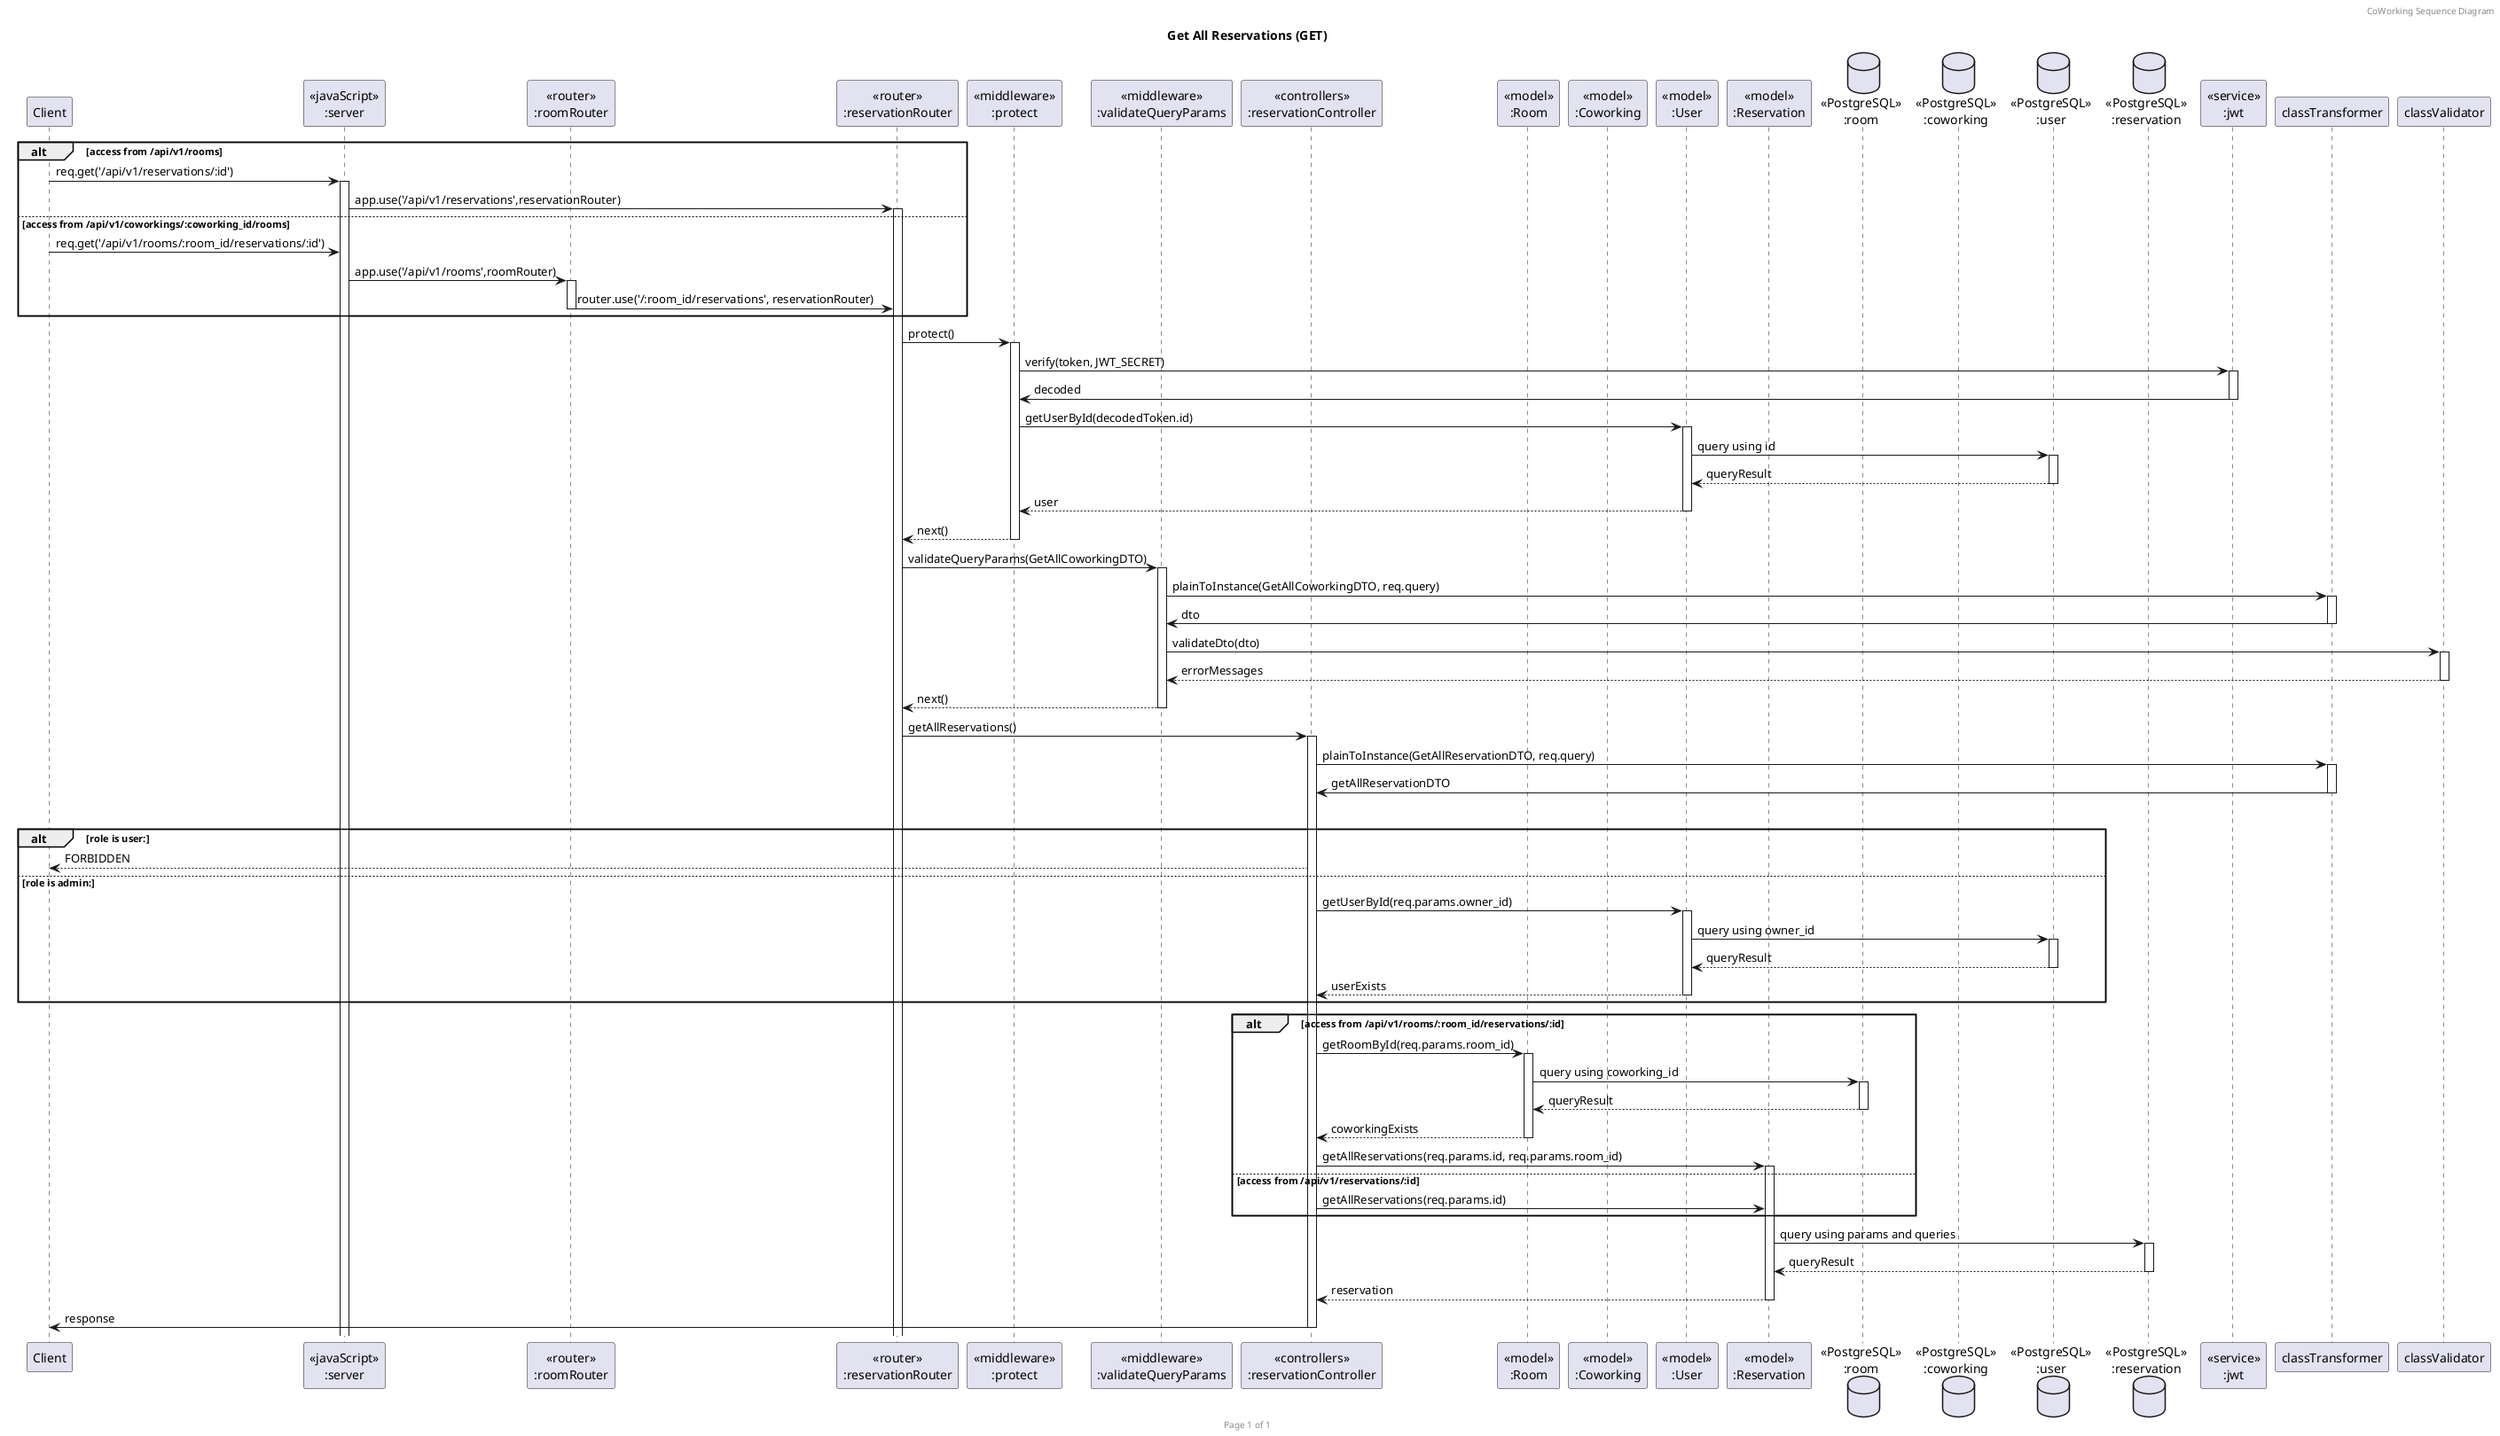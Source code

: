 @startuml Get All Reservations (GET)

header CoWorking Sequence Diagram
footer Page %page% of %lastpage%
title "Get All Reservations (GET)"

participant "Client" as client
participant "<<javaScript>>\n:server" as server
participant "<<router>>\n:roomRouter" as roomRouter
participant "<<router>>\n:reservationRouter" as reservationRouter
participant "<<middleware>>\n:protect" as protectMiddleware
participant "<<middleware>>\n:validateQueryParams" as queryMiddleware
participant "<<controllers>>\n:reservationController" as reservationController
participant "<<model>>\n:Room" as roomModel
participant "<<model>>\n:Coworking" as coWorkingModel
participant "<<model>>\n:User" as userModel
participant "<<model>>\n:Reservation" as reservationModel
database "<<PostgreSQL>>\n:room" as roomDatabase
database "<<PostgreSQL>>\n:coworking" as coWorkingDatabase
database "<<PostgreSQL>>\n:user" as userDatabase
database "<<PostgreSQL>>\n:reservation" as reservationDatabase
participant "<<service>>\n:jwt" as jwt

alt access from /api/v1/rooms
client->server ++:req.get('/api/v1/reservations/:id')
server->reservationRouter ++:app.use('/api/v1/reservations',reservationRouter)
else access from /api/v1/coworkings/:coworking_id/rooms
client->server :req.get('/api/v1/rooms/:room_id/reservations/:id')
server->roomRouter ++:app.use('/api/v1/rooms',roomRouter)
roomRouter->reservationRouter --: router.use('/:room_id/reservations', reservationRouter)
end

reservationRouter -> protectMiddleware ++: protect()
protectMiddleware -> jwt ++: verify(token, JWT_SECRET)
jwt -> protectMiddleware --: decoded
protectMiddleware -> userModel ++: getUserById(decodedToken.id)
userModel -> userDatabase ++: query using id
userDatabase --> userModel --: queryResult
userModel --> protectMiddleware --: user
protectMiddleware --> reservationRouter --: next()

reservationRouter -> queryMiddleware ++: validateQueryParams(GetAllCoworkingDTO)
queryMiddleware -> classTransformer ++: plainToInstance(GetAllCoworkingDTO, req.query)
classTransformer -> queryMiddleware --: dto
queryMiddleware -> classValidator ++: validateDto(dto)
classValidator --> queryMiddleware --: errorMessages
queryMiddleware --> reservationRouter --: next()



reservationRouter -> reservationController ++:getAllReservations()

reservationController->classTransformer ++: plainToInstance(GetAllReservationDTO, req.query)
classTransformer -> reservationController --: getAllReservationDTO

alt query param has owner_id:
    alt role is user:
        reservationController --> client : FORBIDDEN
    else role is admin:
        reservationController -> userModel ++: getUserById(req.params.owner_id)
        userModel -> userDatabase ++: query using owner_id
        userDatabase --> userModel --: queryResult
        userModel --> reservationController --: userExists
end

alt access from /api/v1/rooms/:room_id/reservations/:id
    reservationController -> roomModel ++: getRoomById(req.params.room_id)
    roomModel -> roomDatabase ++: query using coworking_id
    roomDatabase --> roomModel --: queryResult
    roomModel --> reservationController --: coworkingExists 
    reservationController -> reservationModel ++: getAllReservations(req.params.id, req.params.room_id)
else access from /api/v1/reservations/:id
    reservationController -> reservationModel : getAllReservations(req.params.id)
end
reservationModel -> reservationDatabase ++: query using params and queries
reservationDatabase --> reservationModel --: queryResult
reservationModel --> reservationController --: reservation
reservationController -> client --: response


@enduml